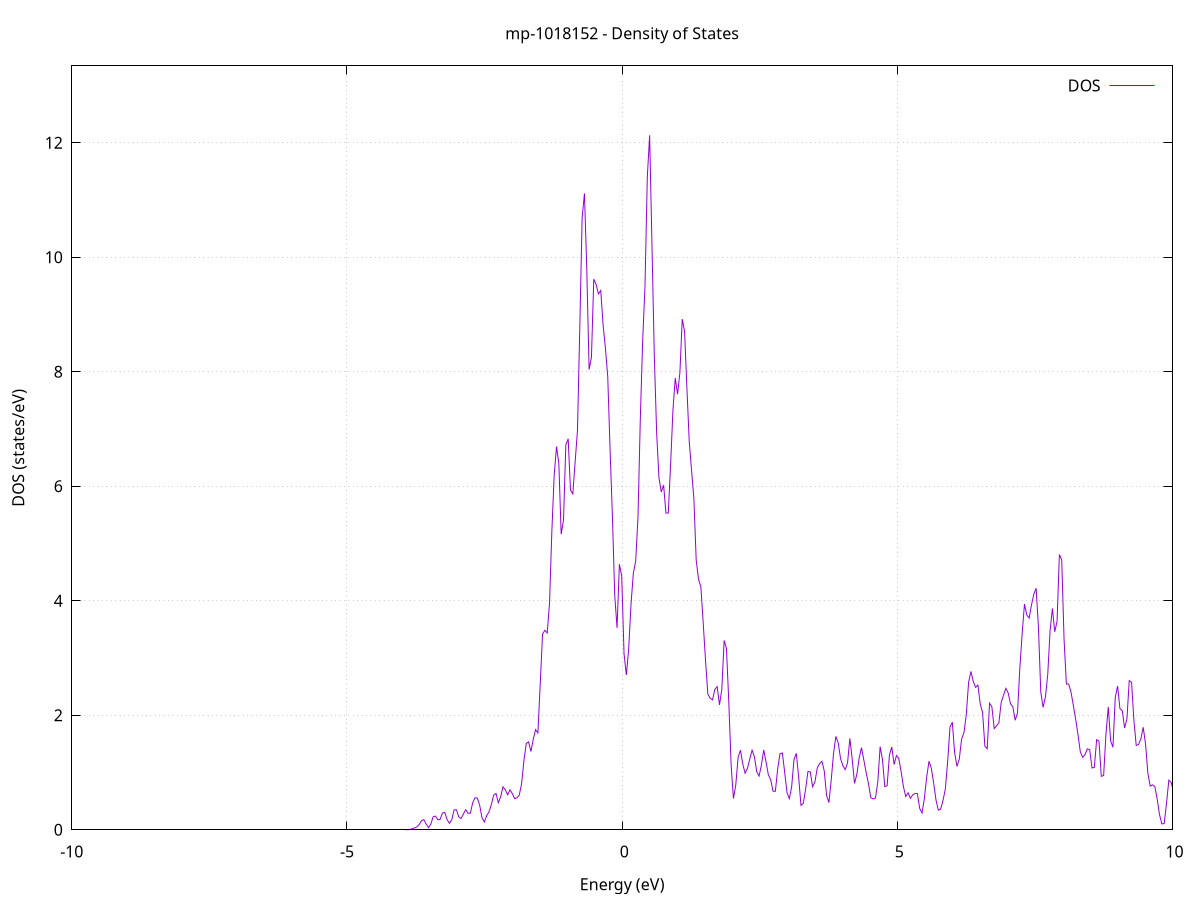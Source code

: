 set title 'mp-1018152 - Density of States'
set xlabel 'Energy (eV)'
set ylabel 'DOS (states/eV)'
set grid
set xrange [-10:10]
set yrange [0:13.342]
set xzeroaxis lt -1
set terminal png size 800,600
set output 'mp-1018152_dos_gnuplot.png'
plot '-' using 1:2 with lines title 'DOS'
-26.066500 0.000000
-26.024200 0.000000
-25.981900 0.000000
-25.939600 0.000000
-25.897200 0.000000
-25.854900 0.000000
-25.812600 0.000000
-25.770300 0.000000
-25.728000 0.000000
-25.685700 0.000000
-25.643400 0.000000
-25.601100 0.000000
-25.558800 0.000000
-25.516500 0.000000
-25.474200 0.000000
-25.431900 0.000000
-25.389600 0.000000
-25.347300 0.000000
-25.305000 0.000000
-25.262700 0.000000
-25.220400 0.000000
-25.178100 0.000000
-25.135800 0.000000
-25.093500 0.000000
-25.051200 0.000000
-25.008900 0.000000
-24.966600 0.000000
-24.924300 0.000000
-24.882000 0.000000
-24.839700 0.000000
-24.797400 0.000000
-24.755100 0.000000
-24.712800 0.000000
-24.670500 0.000000
-24.628200 0.000000
-24.585900 0.000000
-24.543600 0.000000
-24.501300 0.000000
-24.459000 0.000000
-24.416700 0.000000
-24.374400 0.000000
-24.332000 0.000000
-24.289700 0.000000
-24.247400 0.000000
-24.205100 0.000000
-24.162800 0.000000
-24.120500 0.000000
-24.078200 0.000000
-24.035900 0.000000
-23.993600 0.000000
-23.951300 0.000000
-23.909000 0.000000
-23.866700 0.000000
-23.824400 0.000000
-23.782100 0.000000
-23.739800 0.000000
-23.697500 0.000000
-23.655200 0.000000
-23.612900 0.000000
-23.570600 0.000000
-23.528300 0.000000
-23.486000 0.000000
-23.443700 0.000000
-23.401400 0.000000
-23.359100 0.000000
-23.316800 0.000000
-23.274500 0.000000
-23.232200 0.000000
-23.189900 0.000000
-23.147600 0.000000
-23.105300 0.000000
-23.063000 0.000000
-23.020700 0.000000
-22.978400 0.000000
-22.936100 0.000000
-22.893800 0.000000
-22.851500 0.000000
-22.809200 0.000000
-22.766800 0.000000
-22.724500 0.000000
-22.682200 0.000000
-22.639900 0.000000
-22.597600 0.000000
-22.555300 0.000000
-22.513000 0.000000
-22.470700 0.000000
-22.428400 0.000000
-22.386100 0.000000
-22.343800 0.001400
-22.301500 0.086100
-22.259200 1.550000
-22.216900 8.862300
-22.174600 19.969900
-22.132300 30.710500
-22.090000 40.929300
-22.047700 29.396400
-22.005400 9.171400
-21.963100 1.112300
-21.920800 0.044700
-21.878500 0.000500
-21.836200 0.000000
-21.793900 0.000000
-21.751600 0.000000
-21.709300 0.000000
-21.667000 0.000000
-21.624700 0.000000
-21.582400 0.000000
-21.540100 0.000000
-21.497800 0.000000
-21.455500 0.000000
-21.413200 0.000000
-21.370900 0.000000
-21.328600 0.000000
-21.286300 0.000000
-21.244000 0.000000
-21.201600 0.000000
-21.159300 0.000000
-21.117000 0.000000
-21.074700 0.000000
-21.032400 0.000000
-20.990100 0.000000
-20.947800 0.000000
-20.905500 0.000000
-20.863200 0.000000
-20.820900 0.000000
-20.778600 0.000000
-20.736300 0.000000
-20.694000 0.000000
-20.651700 0.000000
-20.609400 0.000000
-20.567100 0.000000
-20.524800 0.000000
-20.482500 0.000000
-20.440200 0.000000
-20.397900 0.000000
-20.355600 0.000000
-20.313300 0.000000
-20.271000 0.000000
-20.228700 0.000000
-20.186400 0.000000
-20.144100 0.000000
-20.101800 0.000000
-20.059500 0.000000
-20.017200 0.000000
-19.974900 0.000000
-19.932600 0.000000
-19.890300 0.000000
-19.848000 0.000000
-19.805700 0.000000
-19.763400 0.000000
-19.721100 0.000000
-19.678700 0.000000
-19.636400 0.000000
-19.594100 0.000000
-19.551800 0.000000
-19.509500 0.000000
-19.467200 0.000000
-19.424900 0.000000
-19.382600 0.000000
-19.340300 0.000000
-19.298000 0.000000
-19.255700 0.000000
-19.213400 0.000000
-19.171100 0.000000
-19.128800 0.000000
-19.086500 0.000000
-19.044200 0.000000
-19.001900 0.000000
-18.959600 0.000000
-18.917300 0.000000
-18.875000 0.000000
-18.832700 0.000000
-18.790400 0.000000
-18.748100 0.000000
-18.705800 0.000000
-18.663500 0.000000
-18.621200 0.000000
-18.578900 0.000000
-18.536600 0.000000
-18.494300 0.000000
-18.452000 0.000000
-18.409700 0.000000
-18.367400 0.000000
-18.325100 0.000000
-18.282800 0.000000
-18.240500 0.000000
-18.198200 0.000000
-18.155900 0.000000
-18.113500 0.000000
-18.071200 0.000000
-18.028900 0.000000
-17.986600 0.000000
-17.944300 0.000000
-17.902000 0.000000
-17.859700 0.000000
-17.817400 0.000000
-17.775100 0.000000
-17.732800 0.000000
-17.690500 0.000000
-17.648200 0.000000
-17.605900 0.000000
-17.563600 0.000000
-17.521300 0.000000
-17.479000 0.000000
-17.436700 0.000000
-17.394400 0.000000
-17.352100 0.000000
-17.309800 0.000000
-17.267500 0.000000
-17.225200 0.000000
-17.182900 0.000000
-17.140600 0.000000
-17.098300 0.000000
-17.056000 0.000000
-17.013700 0.000000
-16.971400 0.000000
-16.929100 0.000000
-16.886800 0.000000
-16.844500 0.000000
-16.802200 0.000000
-16.759900 0.000000
-16.717600 0.000000
-16.675300 0.000000
-16.633000 0.000000
-16.590700 0.000000
-16.548300 0.000000
-16.506000 0.000000
-16.463700 0.000000
-16.421400 0.000000
-16.379100 0.000000
-16.336800 0.000000
-16.294500 0.000000
-16.252200 0.000000
-16.209900 0.000000
-16.167600 0.000000
-16.125300 0.000000
-16.083000 0.000000
-16.040700 0.000000
-15.998400 0.000000
-15.956100 0.000000
-15.913800 0.000000
-15.871500 0.000000
-15.829200 0.000000
-15.786900 0.000000
-15.744600 0.000000
-15.702300 0.000000
-15.660000 0.000000
-15.617700 0.000000
-15.575400 0.000000
-15.533100 0.000000
-15.490800 0.000000
-15.448500 0.000000
-15.406200 0.000000
-15.363900 0.000000
-15.321600 0.000000
-15.279300 0.000000
-15.237000 0.000000
-15.194700 0.000000
-15.152400 0.000000
-15.110100 0.000000
-15.067800 0.000000
-15.025500 0.000000
-14.983100 0.000000
-14.940800 0.000000
-14.898500 0.000000
-14.856200 0.000000
-14.813900 0.000000
-14.771600 0.000000
-14.729300 0.000000
-14.687000 0.000000
-14.644700 0.000000
-14.602400 0.000000
-14.560100 0.000000
-14.517800 0.000000
-14.475500 0.000000
-14.433200 0.000000
-14.390900 0.000000
-14.348600 0.000000
-14.306300 0.000000
-14.264000 0.000000
-14.221700 0.000000
-14.179400 0.000000
-14.137100 0.000000
-14.094800 0.000000
-14.052500 0.000000
-14.010200 0.000000
-13.967900 0.000000
-13.925600 0.000000
-13.883300 0.000000
-13.841000 0.000000
-13.798700 0.000000
-13.756400 0.000000
-13.714100 0.000000
-13.671800 0.000000
-13.629500 0.000000
-13.587200 0.000000
-13.544900 0.000000
-13.502600 0.000000
-13.460300 0.000000
-13.417900 0.000000
-13.375600 0.000000
-13.333300 0.000000
-13.291000 0.000000
-13.248700 0.000000
-13.206400 0.000000
-13.164100 0.000000
-13.121800 0.000000
-13.079500 0.000000
-13.037200 0.000000
-12.994900 0.000000
-12.952600 0.000000
-12.910300 0.000000
-12.868000 0.000000
-12.825700 0.000000
-12.783400 0.000000
-12.741100 0.000000
-12.698800 0.000000
-12.656500 0.000000
-12.614200 0.000000
-12.571900 0.000000
-12.529600 0.000000
-12.487300 0.000000
-12.445000 0.000000
-12.402700 0.000000
-12.360400 0.000000
-12.318100 0.000000
-12.275800 0.000000
-12.233500 0.000000
-12.191200 0.000000
-12.148900 0.000000
-12.106600 0.000000
-12.064300 0.000000
-12.022000 0.000000
-11.979700 0.000000
-11.937400 0.000000
-11.895000 0.000000
-11.852700 0.000000
-11.810400 0.000000
-11.768100 0.000000
-11.725800 0.000000
-11.683500 0.000000
-11.641200 0.000000
-11.598900 0.000000
-11.556600 0.000000
-11.514300 0.000000
-11.472000 0.000000
-11.429700 0.000000
-11.387400 0.000000
-11.345100 0.000000
-11.302800 0.000000
-11.260500 0.000000
-11.218200 0.000000
-11.175900 0.000000
-11.133600 0.000000
-11.091300 0.000000
-11.049000 0.000000
-11.006700 0.000000
-10.964400 0.000000
-10.922100 0.000000
-10.879800 0.000000
-10.837500 0.000000
-10.795200 0.000000
-10.752900 0.000000
-10.710600 0.000000
-10.668300 0.000000
-10.626000 0.000000
-10.583700 0.000000
-10.541400 0.000000
-10.499100 0.000000
-10.456800 0.000000
-10.414500 0.000000
-10.372200 0.000000
-10.329800 0.000000
-10.287500 0.000000
-10.245200 0.000000
-10.202900 0.000000
-10.160600 0.000000
-10.118300 0.000000
-10.076000 0.000000
-10.033700 0.000000
-9.991400 0.000000
-9.949100 0.000000
-9.906800 0.000000
-9.864500 0.000000
-9.822200 0.000000
-9.779900 0.000000
-9.737600 0.000000
-9.695300 0.000000
-9.653000 0.000000
-9.610700 0.000000
-9.568400 0.000000
-9.526100 0.000000
-9.483800 0.000000
-9.441500 0.000000
-9.399200 0.000000
-9.356900 0.000000
-9.314600 0.000000
-9.272300 0.000000
-9.230000 0.000000
-9.187700 0.000000
-9.145400 0.000000
-9.103100 0.000000
-9.060800 0.000000
-9.018500 0.000000
-8.976200 0.000000
-8.933900 0.000000
-8.891600 0.000000
-8.849300 0.000000
-8.807000 0.000000
-8.764600 0.000000
-8.722300 0.000000
-8.680000 0.000000
-8.637700 0.000000
-8.595400 0.000000
-8.553100 0.000000
-8.510800 0.000000
-8.468500 0.000000
-8.426200 0.000000
-8.383900 0.000000
-8.341600 0.000000
-8.299300 0.000000
-8.257000 0.000000
-8.214700 0.000000
-8.172400 0.000000
-8.130100 0.000000
-8.087800 0.000000
-8.045500 0.000000
-8.003200 0.000000
-7.960900 0.000000
-7.918600 0.000000
-7.876300 0.000000
-7.834000 0.000000
-7.791700 0.000000
-7.749400 0.000000
-7.707100 0.000000
-7.664800 0.000000
-7.622500 0.000000
-7.580200 0.000000
-7.537900 0.000000
-7.495600 0.000000
-7.453300 0.000000
-7.411000 0.000000
-7.368700 0.000000
-7.326400 0.000000
-7.284100 0.000000
-7.241800 0.000000
-7.199400 0.000000
-7.157100 0.000000
-7.114800 0.000000
-7.072500 0.000000
-7.030200 0.000000
-6.987900 0.000000
-6.945600 0.000000
-6.903300 0.000000
-6.861000 0.000000
-6.818700 0.000000
-6.776400 0.000000
-6.734100 0.000000
-6.691800 0.000000
-6.649500 0.000000
-6.607200 0.000000
-6.564900 0.000000
-6.522600 0.000000
-6.480300 0.000000
-6.438000 0.000000
-6.395700 0.000000
-6.353400 0.000000
-6.311100 0.000000
-6.268800 0.000000
-6.226500 0.000000
-6.184200 0.000000
-6.141900 0.000000
-6.099600 0.000000
-6.057300 0.000000
-6.015000 0.000000
-5.972700 0.000000
-5.930400 0.000000
-5.888100 0.000000
-5.845800 0.000000
-5.803500 0.000000
-5.761200 0.000000
-5.718900 0.000000
-5.676500 0.000000
-5.634200 0.000000
-5.591900 0.000000
-5.549600 0.000000
-5.507300 0.000000
-5.465000 0.000000
-5.422700 0.000000
-5.380400 0.000000
-5.338100 0.000000
-5.295800 0.000000
-5.253500 0.000000
-5.211200 0.000000
-5.168900 0.000000
-5.126600 0.000000
-5.084300 0.000000
-5.042000 0.000000
-4.999700 0.000000
-4.957400 0.000000
-4.915100 0.000000
-4.872800 0.000000
-4.830500 0.000000
-4.788200 0.000000
-4.745900 0.000000
-4.703600 0.000000
-4.661300 0.000000
-4.619000 0.000000
-4.576700 0.000000
-4.534400 0.000000
-4.492100 0.000000
-4.449800 0.000000
-4.407500 0.000000
-4.365200 0.000000
-4.322900 0.000000
-4.280600 0.000000
-4.238300 0.000000
-4.196000 0.000000
-4.153700 0.000000
-4.111300 0.000000
-4.069000 0.000000
-4.026700 0.000000
-3.984400 0.000000
-3.942100 0.000000
-3.899800 0.000300
-3.857500 0.004800
-3.815200 0.020200
-3.772900 0.031600
-3.730600 0.050300
-3.688300 0.091000
-3.646000 0.157400
-3.603700 0.178000
-3.561400 0.100500
-3.519100 0.036300
-3.476800 0.097900
-3.434500 0.225700
-3.392200 0.239200
-3.349900 0.174500
-3.307600 0.182200
-3.265300 0.291200
-3.223000 0.303800
-3.180700 0.177400
-3.138400 0.112700
-3.096100 0.173200
-3.053800 0.347400
-3.011500 0.349600
-2.969200 0.224300
-2.926900 0.196300
-2.884600 0.274600
-2.842300 0.350200
-2.800000 0.289300
-2.757700 0.288900
-2.715400 0.473300
-2.673100 0.560300
-2.630800 0.553800
-2.588500 0.426400
-2.546100 0.210900
-2.503800 0.135100
-2.461500 0.245900
-2.419200 0.313300
-2.376900 0.439900
-2.334600 0.604600
-2.292300 0.634600
-2.250000 0.473200
-2.207700 0.575400
-2.165400 0.749900
-2.123100 0.698900
-2.080800 0.610100
-2.038500 0.698400
-1.996200 0.633500
-1.953900 0.543500
-1.911600 0.556800
-1.869300 0.606600
-1.827000 0.805900
-1.784700 1.209700
-1.742400 1.506800
-1.700100 1.535200
-1.657800 1.367400
-1.615500 1.578900
-1.573200 1.750100
-1.530900 1.690700
-1.488600 2.544700
-1.446300 3.416400
-1.404000 3.484700
-1.361700 3.436700
-1.319400 3.958000
-1.277100 5.216200
-1.234800 6.195600
-1.192500 6.693100
-1.150200 6.395900
-1.107900 5.162900
-1.065600 5.409100
-1.023300 6.723200
-0.980900 6.828600
-0.938600 5.932100
-0.896300 5.866400
-0.854000 6.424400
-0.811700 6.973200
-0.769400 8.776900
-0.727100 10.687100
-0.684800 11.114000
-0.642500 9.781800
-0.600200 8.039000
-0.557900 8.252000
-0.515600 9.616900
-0.473300 9.524700
-0.431000 9.360800
-0.388700 9.418400
-0.346400 8.820600
-0.304100 8.412200
-0.261800 7.916100
-0.219500 6.645300
-0.177200 5.487400
-0.134900 4.099200
-0.092600 3.525300
-0.050300 4.637500
-0.008000 4.433600
0.034300 3.072900
0.076600 2.703900
0.118900 3.158600
0.161200 3.942900
0.203500 4.481300
0.245800 4.689300
0.288100 5.467900
0.330400 7.183800
0.372700 8.537100
0.415000 9.492900
0.457300 11.402200
0.499600 12.129300
0.541900 10.204200
0.584300 8.287300
0.626600 6.939600
0.668900 6.147300
0.711200 5.900800
0.753500 6.019400
0.795800 5.530700
0.838100 5.532100
0.880400 6.376100
0.922700 7.323200
0.965000 7.890400
1.007300 7.607200
1.049600 7.988000
1.091900 8.919100
1.134200 8.704100
1.176500 7.720500
1.218800 6.786600
1.261100 6.279200
1.303400 5.783500
1.345700 4.707500
1.388000 4.374700
1.430300 4.243500
1.472600 3.614700
1.514900 2.963500
1.557200 2.368000
1.599500 2.297500
1.641800 2.268400
1.684100 2.450700
1.726400 2.500500
1.768700 2.180100
1.811000 2.453600
1.853300 3.307300
1.895600 3.164400
1.937900 2.228100
1.980200 1.127100
2.022500 0.545400
2.064800 0.786300
2.107200 1.267800
2.149500 1.390000
2.191800 1.148500
2.234100 0.987500
2.276400 1.072400
2.318700 1.234100
2.361000 1.390900
2.403300 1.276500
2.445600 1.012300
2.487900 0.937900
2.530200 1.128200
2.572500 1.394900
2.614800 1.183900
2.657100 0.957600
2.699400 0.873200
2.741700 0.673200
2.784000 0.672000
2.826300 1.065900
2.868600 1.329200
2.910900 1.341700
2.953200 1.004400
2.995500 0.649600
3.037800 0.543900
3.080100 0.751500
3.122400 1.227500
3.164700 1.334800
3.207000 0.921500
3.249300 0.426700
3.291600 0.462100
3.333900 0.711500
3.376200 1.018900
3.418500 1.010500
3.460800 0.750900
3.503100 0.836600
3.545400 1.080200
3.587700 1.156400
3.630000 1.196200
3.672400 1.026900
3.714700 0.599300
3.757000 0.474800
3.799300 0.874600
3.841600 1.340000
3.883900 1.631200
3.926200 1.518500
3.968500 1.243400
4.010800 1.119300
4.053100 1.050900
4.095400 1.166800
4.137700 1.595800
4.180000 1.237400
4.222300 0.810200
4.264600 0.968700
4.306900 1.255100
4.349200 1.434900
4.391500 1.218100
4.433800 0.999400
4.476100 0.802800
4.518400 0.558200
4.560700 0.539700
4.603000 0.553500
4.645300 0.836500
4.687600 1.452600
4.729900 1.226600
4.772200 0.753800
4.814500 0.768100
4.856800 1.306700
4.899100 1.447600
4.941400 1.140600
4.983700 1.295500
5.026000 1.247500
5.068300 1.019100
5.110600 0.754300
5.152900 0.580900
5.195200 0.645900
5.237600 0.549700
5.279900 0.609900
5.322200 0.635000
5.364500 0.633600
5.406800 0.371500
5.449100 0.293300
5.491400 0.549000
5.533700 0.922700
5.576000 1.197900
5.618300 1.073500
5.660600 0.812200
5.702900 0.518200
5.745200 0.342200
5.787500 0.361200
5.829800 0.511700
5.872100 0.710500
5.914400 1.188400
5.956700 1.790700
5.999000 1.880400
6.041300 1.348800
6.083600 1.107400
6.125900 1.236200
6.168200 1.586700
6.210500 1.694500
6.252800 2.003200
6.295100 2.575900
6.337400 2.765200
6.379700 2.590900
6.422000 2.487400
6.464300 2.526700
6.506600 2.200300
6.548900 2.049400
6.591200 1.458500
6.633500 1.415500
6.675800 2.210900
6.718100 2.146600
6.760400 1.767200
6.802800 1.815800
6.845100 1.868600
6.887400 2.224100
6.929700 2.349300
6.972000 2.469700
7.014300 2.389900
7.056600 2.200400
7.098900 2.149400
7.141200 1.912700
7.183500 2.038300
7.225800 2.819000
7.268100 3.424500
7.310400 3.941200
7.352700 3.752100
7.395000 3.697600
7.437300 3.921800
7.479600 4.114000
7.521900 4.217300
7.564200 3.538700
7.606500 2.407100
7.648800 2.137400
7.691100 2.321100
7.733400 2.714600
7.775700 3.477800
7.818000 3.865800
7.860300 3.458000
7.902600 3.640500
7.944900 4.807500
7.987200 4.713600
8.029500 3.329700
8.071800 2.546800
8.114100 2.543300
8.156400 2.401300
8.198700 2.169400
8.241000 1.928100
8.283300 1.657700
8.325700 1.356900
8.368000 1.266300
8.410300 1.312800
8.452600 1.413500
8.494900 1.400200
8.537200 1.080100
8.579500 1.088100
8.621800 1.574300
8.664100 1.547800
8.706400 0.932700
8.748700 0.948100
8.791000 1.668600
8.833300 2.144000
8.875600 1.552500
8.917900 1.441400
8.960200 2.313500
9.002500 2.510200
9.044800 2.116400
9.087100 2.082000
9.129400 1.779400
9.171700 1.931700
9.214000 2.605600
9.256300 2.575100
9.298600 1.909700
9.340900 1.472200
9.383200 1.489100
9.425500 1.587700
9.467800 1.791000
9.510100 1.500000
9.552400 0.987200
9.594700 0.762500
9.637000 0.783900
9.679300 0.754400
9.721600 0.536700
9.763900 0.266100
9.806200 0.102400
9.848500 0.109100
9.890900 0.458500
9.933200 0.865500
9.975500 0.828300
10.017800 0.673800
10.060100 0.745300
10.102400 1.320200
10.144700 1.921100
10.187000 1.863000
10.229300 1.807600
10.271600 1.704000
10.313900 1.943800
10.356200 2.558700
10.398500 2.413600
10.440800 1.836600
10.483100 1.630600
10.525400 1.921400
10.567700 2.162800
10.610000 1.972400
10.652300 1.730900
10.694600 1.430000
10.736900 1.246900
10.779200 1.437600
10.821500 1.264200
10.863800 0.860800
10.906100 0.809100
10.948400 1.048900
10.990700 1.326800
11.033000 1.696000
11.075300 1.415600
11.117600 1.027400
11.159900 1.252900
11.202200 1.356900
11.244500 1.395500
11.286800 1.559900
11.329100 1.329300
11.371400 0.938800
11.413700 1.062600
11.456100 1.512600
11.498400 1.820400
11.540700 1.721300
11.583000 2.050700
11.625300 2.268700
11.667600 2.249800
11.709900 2.395700
11.752200 1.809900
11.794500 1.105600
11.836800 1.011700
11.879100 1.068000
11.921400 1.300300
11.963700 1.369700
12.006000 1.528100
12.048300 1.297500
12.090600 0.995600
12.132900 1.270000
12.175200 1.530600
12.217500 1.634900
12.259800 2.021800
12.302100 2.249700
12.344400 1.629500
12.386700 1.133800
12.429000 1.053000
12.471300 1.081100
12.513600 1.135600
12.555900 1.311700
12.598200 1.581500
12.640500 1.483900
12.682800 1.260900
12.725100 1.287300
12.767400 1.828300
12.809700 2.351200
12.852000 2.378800
12.894300 2.649400
12.936600 2.909300
12.978900 2.435100
13.021300 2.242300
13.063600 2.020100
13.105900 1.532100
13.148200 1.176600
13.190500 1.239600
13.232800 1.877800
13.275100 2.313900
13.317400 1.915900
13.359700 1.267700
13.402000 1.086500
13.444300 1.350300
13.486600 1.745400
13.528900 1.886200
13.571200 1.729000
13.613500 1.264900
13.655800 0.960500
13.698100 0.879100
13.740400 0.869400
13.782700 1.214700
13.825000 1.566000
13.867300 1.457000
13.909600 1.439700
13.951900 1.610800
13.994200 1.289200
14.036500 0.760800
14.078800 0.845900
14.121100 1.257400
14.163400 1.648500
14.205700 1.881300
14.248000 1.920800
14.290300 1.953700
14.332600 1.895400
14.374900 1.517100
14.417200 1.498600
14.459500 1.733700
14.501800 2.026900
14.544100 2.135300
14.586500 1.958300
14.628800 1.749000
14.671100 1.472100
14.713400 1.130400
14.755700 1.098800
14.798000 1.342300
14.840300 1.516800
14.882600 1.405300
14.924900 0.997800
14.967200 1.154100
15.009500 1.457000
15.051800 1.123400
15.094100 1.142800
15.136400 1.342800
15.178700 1.397900
15.221000 1.745400
15.263300 1.957900
15.305600 1.945000
15.347900 1.902100
15.390200 1.828700
15.432500 1.851300
15.474800 2.042300
15.517100 2.153600
15.559400 1.796400
15.601700 1.874900
15.644000 2.395400
15.686300 2.684100
15.728600 2.503300
15.770900 2.113000
15.813200 1.617200
15.855500 1.473900
15.897800 1.854000
15.940100 2.146100
15.982400 2.012100
16.024700 1.559700
16.067000 1.229600
16.109400 1.370300
16.151700 2.123200
16.194000 2.392800
16.236300 1.838100
16.278600 1.317900
16.320900 1.620100
16.363200 2.027700
16.405500 1.734400
16.447800 1.176900
16.490100 1.334200
16.532400 2.098000
16.574700 2.487700
16.617000 2.311400
16.659300 2.205700
16.701600 2.271500
16.743900 2.732700
16.786200 2.624700
16.828500 1.796100
16.870800 1.267900
16.913100 1.400400
16.955400 1.861900
16.997700 2.652800
17.040000 2.974000
17.082300 2.413400
17.124600 2.135700
17.166900 2.248800
17.209200 2.098100
17.251500 1.948800
17.293800 1.984600
17.336100 2.134000
17.378400 2.318700
17.420700 2.401600
17.463000 2.664400
17.505300 2.553300
17.547600 2.059000
17.589900 1.435600
17.632200 1.333100
17.674600 1.552200
17.716900 1.678900
17.759200 1.915600
17.801500 2.383700
17.843800 2.518100
17.886100 2.494700
17.928400 2.259100
17.970700 1.532900
18.013000 1.182100
18.055300 1.495500
18.097600 1.808400
18.139900 1.747500
18.182200 1.839100
18.224500 1.942200
18.266800 1.920900
18.309100 1.637500
18.351400 1.391300
18.393700 1.210600
18.436000 1.547200
18.478300 2.047000
18.520600 1.919100
18.562900 1.750600
18.605200 1.928500
18.647500 2.379700
18.689800 2.915100
18.732100 2.945600
18.774400 2.301400
18.816700 1.963700
18.859000 1.923000
18.901300 2.062200
18.943600 2.255400
18.985900 2.397700
19.028200 2.389800
19.070500 2.110700
19.112800 1.736400
19.155100 1.182800
19.197400 1.048200
19.239800 1.740000
19.282100 2.546400
19.324400 2.919000
19.366700 2.574500
19.409000 2.375800
19.451300 2.715200
19.493600 2.383400
19.535900 1.671700
19.578200 1.576200
19.620500 1.688800
19.662800 1.744600
19.705100 1.685800
19.747400 1.436800
19.789700 1.192400
19.832000 1.067100
19.874300 1.485000
19.916600 1.723000
19.958900 1.314700
20.001200 1.498000
20.043500 2.129500
20.085800 2.188500
20.128100 1.771700
20.170400 1.307400
20.212700 1.239400
20.255000 1.673500
20.297300 1.761600
20.339600 1.489900
20.381900 1.534100
20.424200 1.629600
20.466500 1.648500
20.508800 1.746100
20.551100 1.822300
20.593400 1.950200
20.635700 1.847600
20.678000 1.846900
20.720300 2.354400
20.762600 2.161400
20.805000 2.121200
20.847300 2.503600
20.889600 2.186200
20.931900 1.955100
20.974200 1.935200
21.016500 1.703300
21.058800 1.437400
21.101100 1.349600
21.143400 1.320700
21.185700 1.238300
21.228000 1.616100
21.270300 2.145600
21.312600 2.034200
21.354900 1.802700
21.397200 1.308200
21.439500 0.698400
21.481800 0.999400
21.524100 1.754700
21.566400 1.987700
21.608700 1.811800
21.651000 1.361300
21.693300 1.200100
21.735600 1.362000
21.777900 1.677600
21.820200 2.450300
21.862500 2.614800
21.904800 2.330100
21.947100 2.369400
21.989400 2.528100
22.031700 2.726100
22.074000 2.186600
22.116300 1.737500
22.158600 2.007000
22.200900 2.092500
22.243200 1.718700
22.285500 1.316500
22.327900 1.489200
22.370200 1.935800
22.412500 1.855900
22.454800 1.524900
22.497100 2.059600
22.539400 2.318700
22.581700 1.730600
22.624000 1.503200
22.666300 1.575400
22.708600 1.873400
22.750900 2.126400
22.793200 2.190400
22.835500 1.938800
22.877800 1.566400
22.920100 1.599400
22.962400 1.856700
23.004700 2.239300
23.047000 2.552300
23.089300 2.146700
23.131600 2.055000
23.173900 2.477800
23.216200 2.292200
23.258500 1.700900
23.300800 1.372500
23.343100 1.182400
23.385400 1.590300
23.427700 2.345000
23.470000 2.579800
23.512300 2.691000
23.554600 2.680200
23.596900 2.717900
23.639200 2.723200
23.681500 2.706500
23.723800 2.608400
23.766100 2.251100
23.808400 1.850200
23.850700 1.610500
23.893100 1.899200
23.935400 2.171400
23.977700 2.411300
24.020000 2.816500
24.062300 2.538300
24.104600 1.673100
24.146900 1.334000
24.189200 1.568800
24.231500 1.652000
24.273800 1.517700
24.316100 1.709200
24.358400 2.172000
24.400700 2.480200
24.443000 2.461200
24.485300 2.251400
24.527600 2.026300
24.569900 2.034600
24.612200 2.394700
24.654500 2.546400
24.696800 2.883400
24.739100 2.950300
24.781400 3.029400
24.823700 2.939500
24.866000 2.810800
24.908300 2.269500
24.950600 1.817100
24.992900 2.131400
25.035200 2.611800
25.077500 2.823100
25.119800 2.716900
25.162100 2.590100
25.204400 2.569100
25.246700 2.603800
25.289000 2.433900
25.331300 2.027700
25.373600 1.478100
25.415900 1.862200
25.458300 2.703200
25.500600 2.872000
25.542900 2.378400
25.585200 1.759900
25.627500 1.686000
25.669800 2.284700
25.712100 3.152300
25.754400 3.419500
25.796700 2.770100
25.839000 2.323400
25.881300 2.497100
25.923600 2.316100
25.965900 2.548000
26.008200 2.802100
26.050500 2.379000
26.092800 1.978900
26.135100 1.845100
26.177400 1.931000
26.219700 2.108600
26.262000 2.240000
26.304300 2.062200
26.346600 1.625400
26.388900 1.649200
26.431200 2.059500
26.473500 2.375900
26.515800 2.528800
26.558100 2.207000
26.600400 1.874100
26.642700 1.871200
26.685000 2.137200
26.727300 2.281100
26.769600 2.568900
26.811900 3.026900
26.854200 2.782100
26.896500 2.221600
26.938800 1.772300
26.981100 1.494500
27.023500 1.746600
27.065800 2.720300
27.108100 3.705800
27.150400 3.691800
27.192700 3.211000
27.235000 3.235800
27.277300 3.519600
27.319600 2.970500
27.361900 2.280000
27.404200 2.123300
27.446500 2.498500
27.488800 2.695300
27.531100 2.806300
27.573400 2.805200
27.615700 2.238200
27.658000 2.151900
27.700300 1.866100
27.742600 1.781400
27.784900 2.459100
27.827200 3.420300
27.869500 3.551400
27.911800 3.245800
27.954100 3.158800
27.996400 2.614600
28.038700 2.002700
28.081000 2.085000
28.123300 2.512000
28.165600 3.183200
28.207900 3.405400
28.250200 2.402200
28.292500 1.879500
28.334800 2.497200
28.377100 2.589200
28.419400 2.171900
28.461700 2.116600
28.504000 2.574700
28.546300 3.444800
28.588700 3.168800
28.631000 2.104200
28.673300 1.700500
28.715600 1.771800
28.757900 2.158400
28.800200 2.697700
28.842500 2.643900
28.884800 1.983400
28.927100 1.816700
28.969400 2.092400
29.011700 2.308400
29.054000 2.402700
29.096300 2.508400
29.138600 2.579000
29.180900 2.006800
29.223200 2.018700
29.265500 2.666200
29.307800 2.757600
29.350100 2.533600
29.392400 2.129000
29.434700 2.149500
29.477000 2.105400
29.519300 2.035500
29.561600 2.218200
29.603900 2.393200
29.646200 2.532300
29.688500 2.159400
29.730800 1.508200
29.773100 1.378600
29.815400 1.833000
29.857700 2.029500
29.900000 1.648900
29.942300 1.587400
29.984600 1.713800
30.026900 2.155900
30.069200 2.764800
30.111600 2.820200
30.153900 2.649900
30.196200 2.467600
30.238500 2.055700
30.280800 1.659500
30.323100 1.629800
30.365400 1.509500
30.407700 1.661000
30.450000 2.186000
30.492300 2.764000
30.534600 2.904700
30.576900 2.473600
30.619200 1.912600
30.661500 1.626900
30.703800 1.297800
30.746100 1.898200
30.788400 2.947300
30.830700 2.428900
30.873000 1.995800
30.915300 2.631500
30.957600 3.062400
30.999900 2.797900
31.042200 2.322400
31.084500 2.268200
31.126800 2.505300
31.169100 2.729900
31.211400 2.493400
31.253700 2.200300
31.296000 1.950300
31.338300 1.725800
31.380600 1.805100
31.422900 1.892500
31.465200 2.171800
31.507500 2.568000
31.549800 2.107600
31.592100 1.774900
31.634400 2.044300
31.676800 2.340700
31.719100 2.218400
31.761400 2.185900
31.803700 2.691300
31.846000 2.401100
31.888300 2.255700
31.930600 2.587300
31.972900 2.789900
32.015200 2.314800
32.057500 1.879000
32.099800 2.086800
32.142100 2.357400
32.184400 2.422000
32.226700 2.662500
32.269000 2.765700
32.311300 2.057400
32.353600 1.750500
32.395900 1.654200
32.438200 2.022200
32.480500 2.747000
32.522800 2.747800
32.565100 2.722500
32.607400 3.296800
32.649700 3.822200
32.692000 3.710900
32.734300 3.180000
32.776600 2.357500
32.818900 1.645100
32.861200 1.466100
32.903500 1.965300
32.945800 2.686500
32.988100 3.197100
33.030400 3.427800
33.072700 3.509700
33.115000 3.207700
33.157300 3.011000
33.199600 2.817900
33.242000 2.290800
33.284300 2.068200
33.326600 2.716100
33.368900 3.100900
33.411200 2.491200
33.453500 2.240100
33.495800 2.696600
33.538100 3.296100
33.580400 2.967800
33.622700 2.650200
33.665000 2.960700
33.707300 2.920400
33.749600 2.369600
33.791900 2.044800
33.834200 2.543500
33.876500 3.336800
33.918800 3.817600
33.961100 3.921000
34.003400 3.597100
34.045700 3.135200
34.088000 3.243000
34.130300 3.192800
34.172600 2.399000
34.214900 1.818400
34.257200 2.071400
34.299500 2.340400
34.341800 2.605500
34.384100 3.130300
34.426400 2.858400
34.468700 2.467900
34.511000 2.486600
34.553300 2.785100
34.595600 2.606300
34.637900 2.552600
34.680200 2.351500
34.722500 2.155900
34.764800 2.152300
34.807200 2.012200
34.849500 2.237300
34.891800 2.935000
34.934100 3.207300
34.976400 3.215500
35.018700 3.023000
35.061000 2.523600
35.103300 2.469500
35.145600 3.089900
35.187900 3.264400
35.230200 2.777400
35.272500 2.625600
35.314800 2.685800
35.357100 2.673300
35.399400 3.254200
35.441700 3.829200
35.484000 3.356000
35.526300 2.658300
35.568600 2.328200
35.610900 2.396600
35.653200 3.107000
35.695500 3.247300
35.737800 2.919900
35.780100 2.870700
35.822400 2.516300
35.864700 2.348600
35.907000 2.720000
35.949300 2.962400
35.991600 3.128700
36.033900 3.674500
36.076200 4.406700
36.118500 3.962500
36.160800 3.263800
36.203100 2.770600
36.245400 2.660500
36.287700 3.084600
36.330100 3.528700
36.372400 3.546100
36.414700 3.668200
36.457000 3.421200
36.499300 2.824800
36.541600 3.060700
36.583900 3.502800
36.626200 3.356800
36.668500 3.535200
36.710800 3.623400
36.753100 3.255200
36.795400 3.573800
36.837700 3.862100
36.880000 3.650500
36.922300 3.118600
36.964600 2.842900
37.006900 3.506200
37.049200 3.832700
37.091500 3.300800
37.133800 3.252000
37.176100 2.985000
37.218400 2.447700
37.260700 2.364700
37.303000 2.386900
37.345300 2.334200
37.387600 2.490100
37.429900 2.793500
37.472200 2.823500
37.514500 2.888600
37.556800 3.410100
37.599100 3.625400
37.641400 3.255800
37.683700 3.397400
37.726000 4.064200
37.768300 2.853400
37.810600 1.630800
37.852900 1.896800
37.895300 3.042300
37.937600 3.117700
37.979900 2.259800
38.022200 2.156400
38.064500 2.630300
38.106800 2.696800
38.149100 2.744000
38.191400 3.128600
38.233700 3.162800
38.276000 3.081400
38.318300 3.033500
38.360600 3.381100
38.402900 3.416400
38.445200 3.209600
38.487500 3.300200
38.529800 3.737200
38.572100 3.446600
38.614400 2.790800
38.656700 2.739900
38.699000 2.899500
38.741300 2.339500
38.783600 2.258600
38.825900 2.799000
38.868200 2.776400
38.910500 2.384000
38.952800 2.183400
38.995100 2.006700
39.037400 2.292300
39.079700 2.973300
39.122000 3.285400
39.164300 3.448300
39.206600 3.213500
39.248900 2.678100
39.291200 2.625900
39.333500 3.167100
39.375800 3.536500
39.418100 3.420200
39.460500 3.006500
39.502800 2.394100
39.545100 2.376200
39.587400 2.854100
39.629700 2.939700
39.672000 2.813500
39.714300 2.963900
39.756600 2.586900
39.798900 2.270900
39.841200 2.480700
39.883500 2.347400
39.925800 2.558500
39.968100 3.162100
40.010400 3.444400
40.052700 3.065500
40.095000 2.932400
40.137300 3.491100
40.179600 3.136100
40.221900 2.452000
40.264200 2.776400
40.306500 3.788100
40.348800 3.638000
40.391100 2.600000
40.433400 2.671600
40.475700 3.156100
40.518000 3.390500
40.560300 3.507100
40.602600 3.453700
40.644900 3.774200
40.687200 3.594200
40.729500 3.066700
40.771800 2.908800
40.814100 2.626100
40.856400 2.504700
40.898700 2.829100
40.941000 3.007700
40.983300 2.844300
41.025700 3.400000
41.068000 4.137000
41.110300 3.770700
41.152600 2.882200
41.194900 2.330800
41.237200 2.501500
41.279500 3.072900
41.321800 3.161800
41.364100 3.341100
41.406400 3.919300
41.448700 4.428800
41.491000 4.329800
41.533300 3.457600
41.575600 3.164300
41.617900 3.255600
41.660200 3.121600
41.702500 2.923300
41.744800 3.018800
41.787100 3.137600
41.829400 3.774300
41.871700 3.897100
41.914000 3.493200
41.956300 3.296300
41.998600 2.968600
42.040900 3.178400
42.083200 3.870700
42.125500 4.097000
42.167800 3.898300
42.210100 3.342800
42.252400 2.691300
42.294700 2.846700
42.337000 3.866600
42.379300 4.555300
42.421600 4.140700
42.463900 3.012100
42.506200 2.733400
42.548500 2.669600
42.590900 2.918000
42.633200 3.353400
42.675500 3.090000
42.717800 2.392100
42.760100 2.553900
42.802400 3.566200
42.844700 3.895500
42.887000 3.947900
42.929300 3.728000
42.971600 3.642700
43.013900 3.920500
43.056200 4.085500
43.098500 3.647800
43.140800 2.886600
43.183100 2.820500
43.225400 3.238500
43.267700 3.693700
43.310000 4.145900
43.352300 4.326700
43.394600 4.072800
43.436900 3.838700
43.479200 3.695000
43.521500 3.547400
43.563800 3.160500
43.606100 3.475800
43.648400 4.571200
43.690700 5.631400
43.733000 6.106600
43.775300 5.379400
43.817600 4.687300
43.859900 4.845600
43.902200 5.379000
43.944500 5.802100
43.986800 6.191400
44.029100 5.780000
44.071400 5.619900
44.113800 6.109400
44.156100 6.263700
44.198400 6.230900
44.240700 6.775200
44.283000 7.368900
44.325300 6.978200
44.367600 6.269700
44.409900 5.506300
44.452200 4.704300
44.494500 4.432200
44.536800 4.315000
44.579100 4.418600
44.621400 5.251100
44.663700 5.409300
44.706000 4.888600
44.748300 4.601500
44.790600 4.416400
44.832900 4.846500
44.875200 4.864500
44.917500 4.559600
44.959800 4.549600
45.002100 4.440500
45.044400 4.954200
45.086700 5.489300
45.129000 5.165500
45.171300 5.345100
45.213600 5.770200
45.255900 5.857300
45.298200 5.750500
45.340500 5.967100
45.382800 6.326100
45.425100 6.216700
45.467400 5.701700
45.509700 5.527500
45.552000 6.144400
45.594300 6.561900
45.636600 6.895900
45.679000 6.585000
45.721300 6.290200
45.763600 6.219800
45.805900 4.992200
45.848200 4.526500
45.890500 4.742900
45.932800 5.380000
45.975100 5.735300
46.017400 4.844100
46.059700 4.119600
46.102000 4.322900
46.144300 5.050900
46.186600 5.444800
46.228900 4.767700
46.271200 3.662100
46.313500 3.806500
46.355800 4.328400
46.398100 4.470900
46.440400 4.421200
46.482700 4.377700
46.525000 4.870300
46.567300 5.296200
46.609600 4.221800
46.651900 2.873000
46.694200 2.630300
46.736500 3.245400
46.778800 3.784600
46.821100 3.834800
46.863400 3.587800
46.905700 3.868000
46.948000 4.225100
46.990300 3.834600
47.032600 3.502900
47.074900 3.036500
47.117200 2.994600
47.159500 3.998000
47.201800 4.642100
47.244200 4.069700
47.286500 3.583900
47.328800 3.363300
47.371100 3.387200
47.413400 3.630600
47.455700 4.069100
47.498000 4.097600
47.540300 3.732600
47.582600 3.509300
47.624900 3.310300
47.667200 3.263700
47.709500 2.887800
47.751800 2.383300
47.794100 2.746000
47.836400 3.288400
47.878700 3.065900
47.921000 2.920000
47.963300 3.119600
48.005600 3.402200
48.047900 3.624000
48.090200 4.217500
48.132500 5.173900
48.174800 5.747100
48.217100 5.156700
48.259400 4.207900
48.301700 3.555800
48.344000 4.317200
48.386300 5.263600
48.428600 4.637800
48.470900 3.728300
48.513200 3.154100
48.555500 2.939300
48.597800 2.971900
48.640100 2.739500
48.682400 2.581200
48.724700 3.116400
48.767000 3.727500
48.809400 4.658000
48.851700 5.451800
48.894000 5.500800
48.936300 5.201000
48.978600 5.058900
49.020900 5.946200
49.063200 6.016600
49.105500 5.241400
49.147800 5.401400
49.190100 5.558300
49.232400 4.936200
49.274700 4.042200
49.317000 3.715900
49.359300 3.758000
49.401600 3.522800
49.443900 3.627800
49.486200 3.433200
49.528500 3.500400
49.570800 3.754800
49.613100 3.654000
49.655400 3.607500
49.697700 3.432900
49.740000 3.995200
49.782300 4.362800
49.824600 4.575500
49.866900 4.900400
49.909200 4.850700
49.951500 4.315600
49.993800 3.667600
50.036100 3.928700
50.078400 4.594100
50.120700 4.429500
50.163000 3.922700
50.205300 3.432200
50.247600 3.596900
50.289900 3.903800
50.332300 3.709000
50.374600 3.798600
50.416900 4.277500
50.459200 4.600600
50.501500 4.518800
50.543800 3.765100
50.586100 3.056000
50.628400 3.243900
50.670700 3.194200
50.713000 2.835900
50.755300 2.955400
50.797600 3.519400
50.839900 3.414800
50.882200 3.303600
50.924500 3.534900
50.966800 3.669800
51.009100 3.647700
51.051400 3.500000
51.093700 3.159100
51.136000 3.120100
51.178300 3.029900
51.220600 2.693300
51.262900 2.562200
51.305200 2.819700
51.347500 3.170500
51.389800 3.207900
51.432100 3.028100
51.474400 3.400500
51.516700 3.468700
51.559000 2.950100
51.601300 2.875900
51.643600 3.231700
51.685900 4.054500
51.728200 4.895300
51.770500 3.937200
51.812800 2.742100
51.855100 2.799500
51.897500 3.419000
51.939800 3.696700
51.982100 3.454700
52.024400 3.083500
52.066700 3.103700
52.109000 2.939000
52.151300 2.643700
52.193600 2.915900
52.235900 3.455000
52.278200 4.077600
52.320500 4.277100
52.362800 3.450800
52.405100 2.476700
52.447400 1.976300
52.489700 1.687100
52.532000 2.217300
52.574300 2.734600
52.616600 2.781800
52.658900 2.972500
52.701200 2.836300
52.743500 2.554300
52.785800 2.782100
52.828100 3.145400
52.870400 3.296300
52.912700 3.251200
52.955000 3.321900
52.997300 3.674500
53.039600 4.090700
53.081900 3.949000
53.124200 3.247700
53.166500 2.538900
53.208800 2.252600
53.251100 1.954400
53.293400 1.541200
53.335700 1.364800
53.378000 1.613800
53.420300 1.880900
53.462700 1.833500
53.505000 1.486700
53.547300 1.096900
53.589600 0.791900
53.631900 0.787100
53.674200 1.118300
53.716500 1.390400
53.758800 1.328400
53.801100 1.067200
53.843400 0.726700
53.885700 0.439000
53.928000 0.372700
53.970300 0.357500
54.012600 0.289500
54.054900 0.316200
54.097200 0.341900
54.139500 0.245900
54.181800 0.180000
54.224100 0.208800
54.266400 0.189000
54.308700 0.125400
54.351000 0.097200
54.393300 0.065700
54.435600 0.041600
54.477900 0.050400
54.520200 0.026400
54.562500 0.003900
54.604800 0.000500
54.647100 0.004900
54.689400 0.019700
54.731700 0.022200
54.774000 0.007000
54.816300 0.000600
54.858600 0.000000
54.900900 0.000000
54.943200 0.000000
54.985500 0.000000
55.027900 0.000000
55.070200 0.000000
55.112500 0.000000
55.154800 0.000000
55.197100 0.000000
55.239400 0.000000
55.281700 0.000000
55.324000 0.000000
55.366300 0.000000
55.408600 0.000000
55.450900 0.000000
55.493200 0.000000
55.535500 0.000000
55.577800 0.000000
55.620100 0.000000
55.662400 0.000000
55.704700 0.000000
55.747000 0.000000
55.789300 0.000000
55.831600 0.000000
55.873900 0.000000
55.916200 0.000000
55.958500 0.000000
56.000800 0.000000
56.043100 0.000000
56.085400 0.000000
56.127700 0.000000
56.170000 0.000000
56.212300 0.000000
56.254600 0.000000
56.296900 0.000000
56.339200 0.000000
56.381500 0.000000
56.423800 0.000000
56.466100 0.000000
56.508400 0.000000
56.550700 0.000000
56.593100 0.000000
56.635400 0.000000
56.677700 0.000000
56.720000 0.000000
56.762300 0.000000
56.804600 0.000000
56.846900 0.000000
56.889200 0.000000
56.931500 0.000000
56.973800 0.000000
57.016100 0.000000
57.058400 0.000000
57.100700 0.000000
57.143000 0.000000
57.185300 0.000000
57.227600 0.000000
57.269900 0.000000
57.312200 0.000000
57.354500 0.000000
57.396800 0.000000
57.439100 0.000000
57.481400 0.000000
57.523700 0.000000
57.566000 0.000000
57.608300 0.000000
57.650600 0.000000
57.692900 0.000000
57.735200 0.000000
57.777500 0.000000
57.819800 0.000000
57.862100 0.000000
57.904400 0.000000
57.946700 0.000000
57.989000 0.000000
58.031300 0.000000
58.073600 0.000000
58.116000 0.000000
58.158300 0.000000
58.200600 0.000000
58.242900 0.000000
58.285200 0.000000
58.327500 0.000000
58.369800 0.000000
58.412100 0.000000
58.454400 0.000000
58.496700 0.000000
58.539000 0.000000
e
